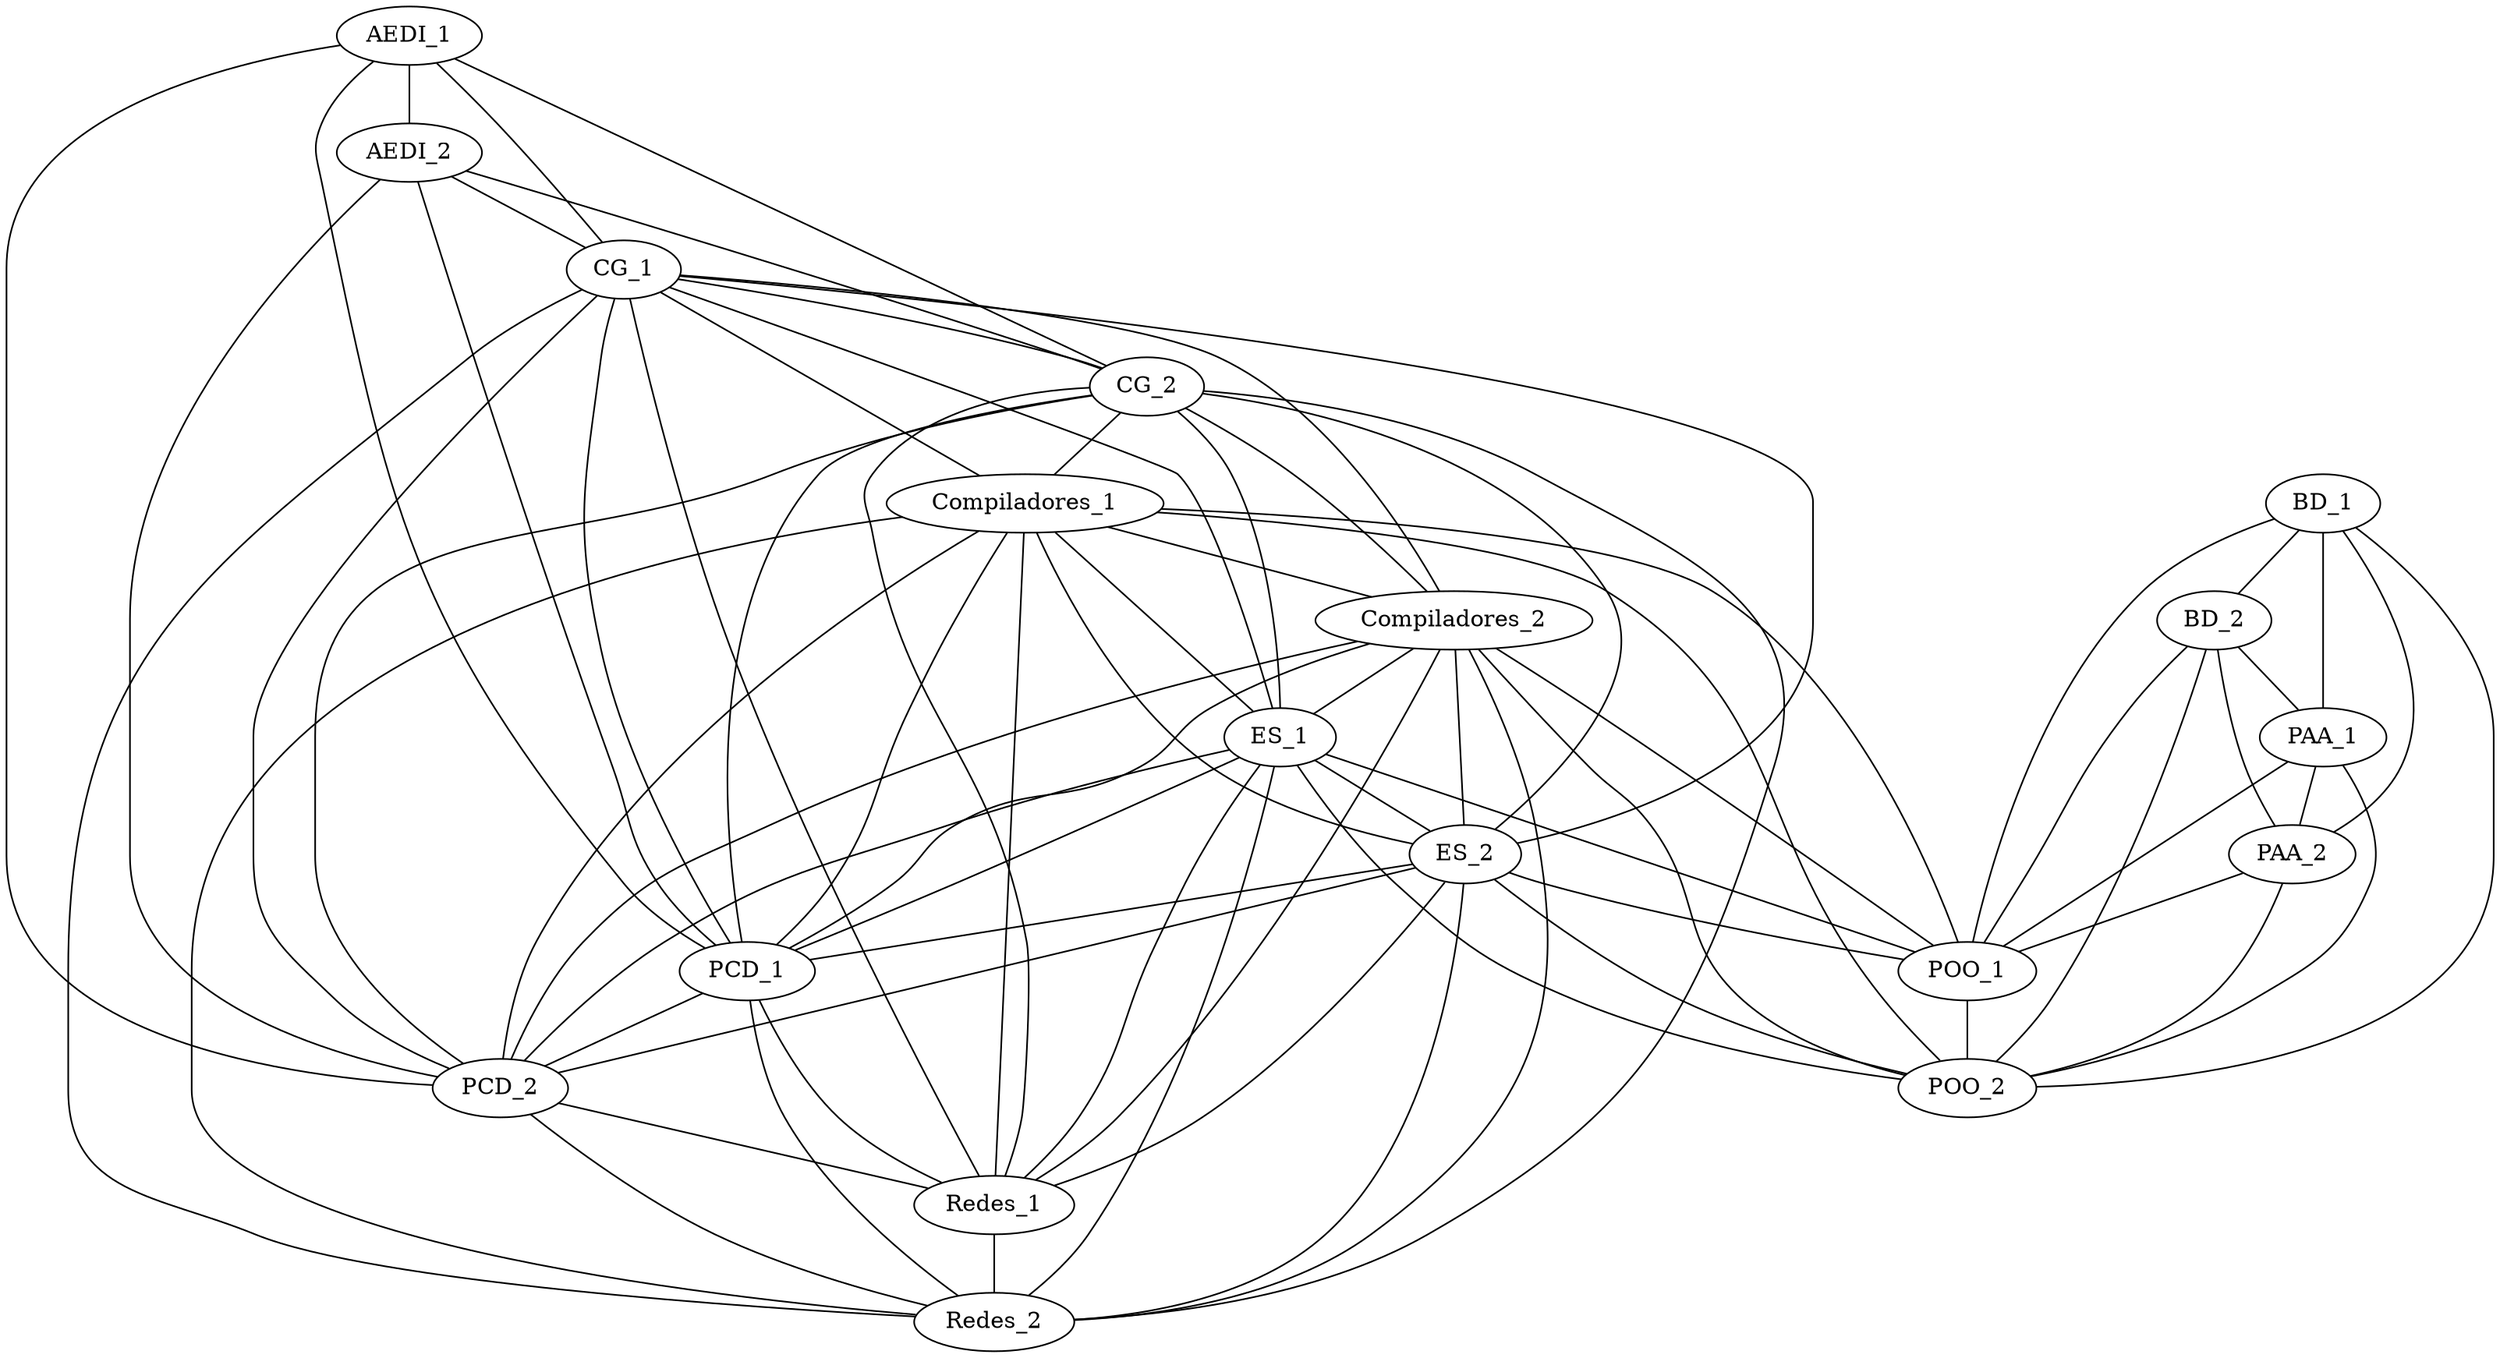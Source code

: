 graph G {
  // Nos sao as SESSOES DE AULA, com labels para identificacao
  0 [label="AEDI_1"];
  1 [label="AEDI_2"];
  2 [label="BD_1"];
  3 [label="BD_2"];
  4 [label="CG_1"];
  5 [label="CG_2"];
  6 [label="Compiladores_1"];
  7 [label="Compiladores_2"];
  8 [label="ES_1"];
  9 [label="ES_2"];
  10 [label="PAA_1"];
  11 [label="PAA_2"];
  12 [label="PCD_1"];
  13 [label="PCD_2"];
  14 [label="POO_1"];
  15 [label="POO_2"];
  16 [label="Redes_1"];
  17 [label="Redes_2"];

  // Arestas representam TODOS os conflitos (periodo, professor ou interno)
  0 -- 1;
  0 -- 4;
  0 -- 5;
  0 -- 12;
  0 -- 13;
  1 -- 4;
  1 -- 5;
  1 -- 12;
  1 -- 13;
  2 -- 3;
  2 -- 10;
  2 -- 11;
  2 -- 14;
  2 -- 15;
  3 -- 10;
  3 -- 11;
  3 -- 14;
  3 -- 15;
  4 -- 5;
  4 -- 6;
  4 -- 7;
  4 -- 8;
  4 -- 9;
  4 -- 12;
  4 -- 13;
  4 -- 16;
  4 -- 17;
  5 -- 6;
  5 -- 7;
  5 -- 8;
  5 -- 9;
  5 -- 12;
  5 -- 13;
  5 -- 16;
  5 -- 17;
  6 -- 7;
  6 -- 8;
  6 -- 9;
  6 -- 12;
  6 -- 13;
  6 -- 14;
  6 -- 15;
  6 -- 16;
  6 -- 17;
  7 -- 8;
  7 -- 9;
  7 -- 12;
  7 -- 13;
  7 -- 14;
  7 -- 15;
  7 -- 16;
  7 -- 17;
  8 -- 9;
  8 -- 12;
  8 -- 13;
  8 -- 14;
  8 -- 15;
  8 -- 16;
  8 -- 17;
  9 -- 12;
  9 -- 13;
  9 -- 14;
  9 -- 15;
  9 -- 16;
  9 -- 17;
  10 -- 11;
  10 -- 14;
  10 -- 15;
  11 -- 14;
  11 -- 15;
  12 -- 13;
  12 -- 16;
  12 -- 17;
  13 -- 16;
  13 -- 17;
  14 -- 15;
  16 -- 17;
}
